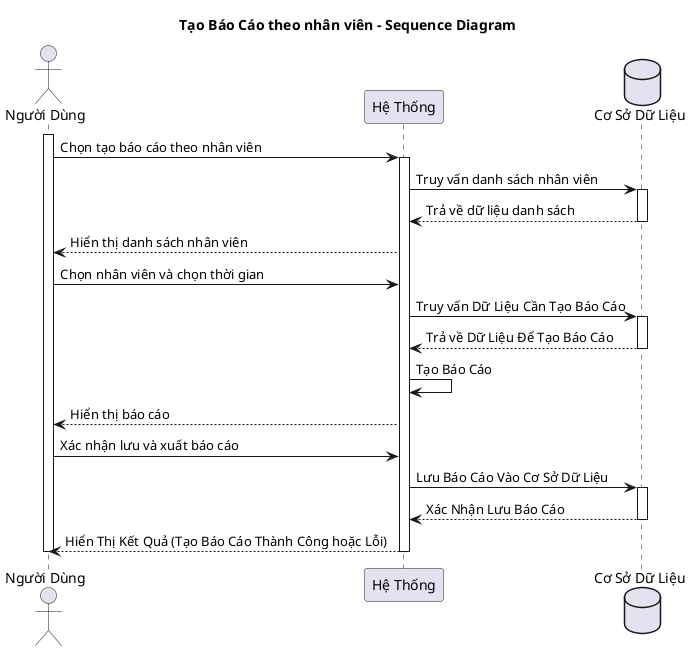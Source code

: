 @startuml
title Tạo Báo Cáo theo nhân viên - Sequence Diagram

actor "Người Dùng" as user
participant "Hệ Thống" as system
database "Cơ Sở Dữ Liệu" as database

activate user
user -> system: Chọn tạo báo cáo theo nhân viên
activate system
system ->database: Truy vấn danh sách nhân viên
activate database
database --> system: Trả về dữ liệu danh sách
deactivate database
system --> user: Hiển thị danh sách nhân viên
user -> system: Chọn nhân viên và chọn thời gian
system -> database: Truy vấn Dữ Liệu Cần Tạo Báo Cáo
activate database
database --> system: Trả về Dữ Liệu Để Tạo Báo Cáo
deactivate database
system -> system: Tạo Báo Cáo
system --> user: Hiển thị báo cáo
user -> system: Xác nhận lưu và xuất báo cáo
system -> database: Lưu Báo Cáo Vào Cơ Sở Dữ Liệu
activate database
database --> system: Xác Nhận Lưu Báo Cáo
deactivate database
system --> user: Hiển Thị Kết Quả (Tạo Báo Cáo Thành Công hoặc Lỗi)
deactivate system
deactivate user
@enduml
